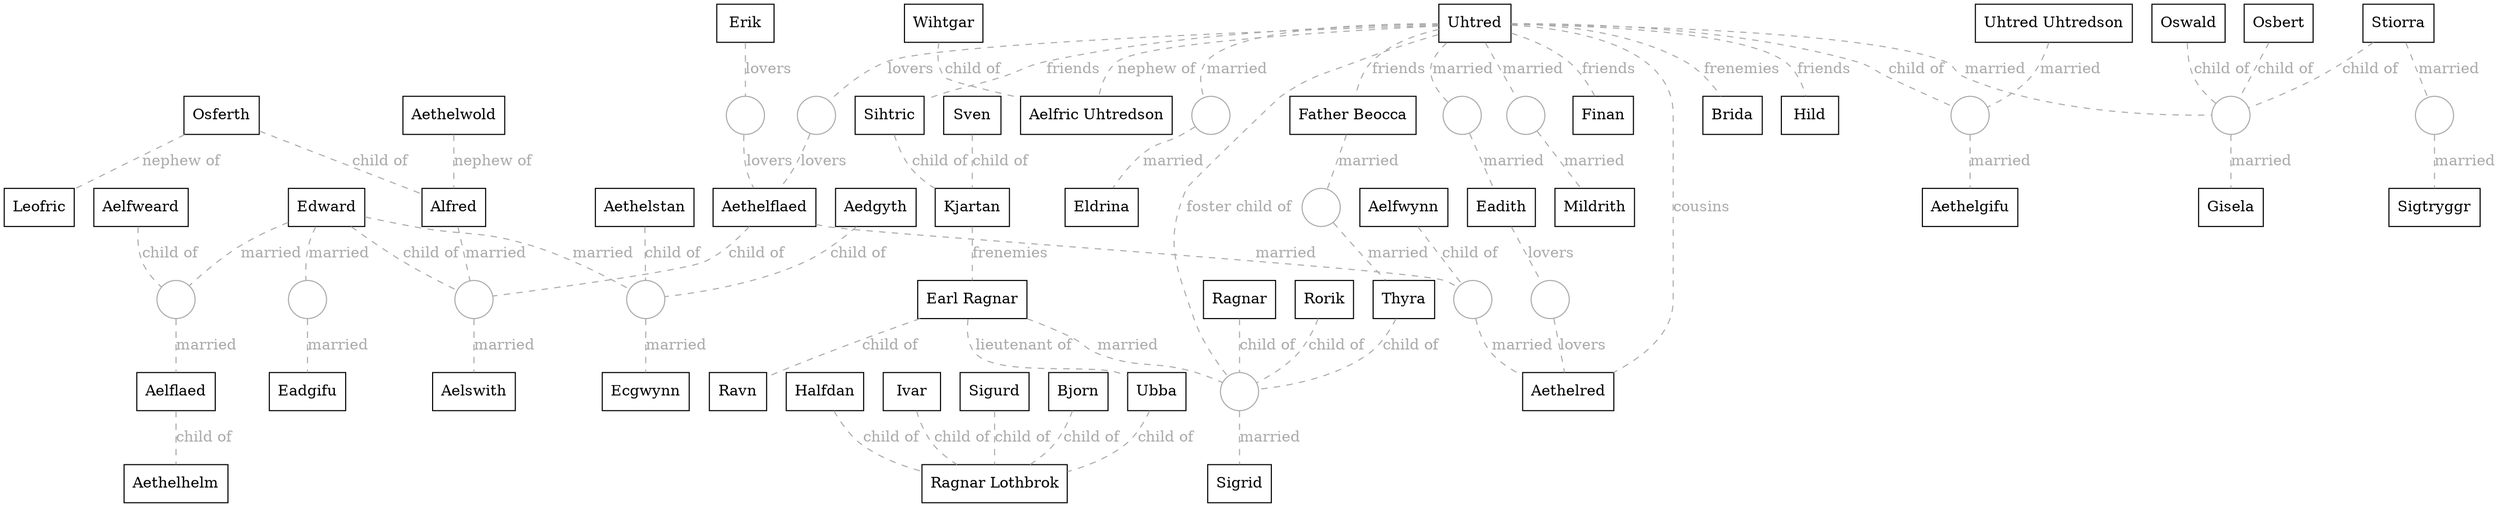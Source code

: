 digraph {
  // Global properties ////////////////////
  edge [dir=none, color="#AAAAAA", arrowhead="none"]
  compound=true

  // Characters ///////////////////////////
  subgraph Males {
    node [color="black", fillcolor="lightblue", shape="box"]
    Alfred
    Aethelred
    Uhtred
    Ravn
    RagnarSr [label="Earl Ragnar"]
    Ragnar
    RagnarLoth [label="Ragnar Lothbrok"]
    Ivar
    Ubba
    Bjorn
    Sigurd
    Halfdan
    Rorik
    Edward
    Osferth
    UhtredSr [label="Uhtred Uhtredson"]
    Oswald
    Beocca [label="Father Beocca"]
    Sigtryggr
    Finan
    Sihtric
    Leofric
    Aelfric [label="Aelfric Uhtredson"]
    Wihtgar
    Aelfweard
    Aethelhelm
    Aethelwold
    Erik
    Aethelstan
    Osbert
    Kjartan
    Sven
  }
  subgraph Females {
    node [color="black", fillcolor="pink", shape="box"]
    Aelswith
    Aelfwynn
    Brida
    Thyra
    Sigrid
    Aethelflaed
    Aethelgifu
    Mildrith
    Gisela
    Eadith
    Eldrina
    Stiorra
    Hild
    Aelflaed
    Ecgwynn
    Aedgyth
    Eadgifu
  }

  // Married //////////////////////////////
  edge [dir=none, color="#AAAAAA", arrowhead="none", label="married" style="dashed", fontcolor="#AAAAAA"]
  node [color="#AAAAAA", fillcolor="transparent" shape="circle" label=""]
  UhtredSr -> mar1 -> Aethelgifu
  RagnarSr -> mar2 -> Sigrid
  Uhtred -> mar3 -> Eldrina
  Uhtred -> mar4 -> Eadith
  Uhtred -> mar5 -> Gisela
  Uhtred -> mar6 -> Mildrith
  Aethelflaed -> mar7 -> Aethelred
  Alfred -> mar8 -> Aelswith
  Stiorra -> mar9 -> Sigtryggr
  Edward -> mar10 -> Aelflaed
  Edward -> mar11 -> Ecgwynn
  Edward -> mar12 -> Eadgifu
  Beocca -> mar13 -> Thyra

  // Lovers ///////////////////////////////
  edge [dir=none, color="#AAAAAA", arrowhead="none", label="lovers" style="dashed", fontcolor="#AAAAAA"]
  node [color="#AAAAAA", fillcolor="transparent" shape="circle" label=""]
  Uhtred -> lov1 -> Aethelflaed
  Eadith -> lov2 -> Aethelred
  Erik -> lov3 -> Aethelflaed

  // Child Of /////////////////////////////
  edge [dir=forward, color="#AAAAAA", arrowhead="none", label="child of", fontcolor="#AAAAAA"]
  Uhtred -> mar1
  Ragnar -> mar2
  Rorik -> mar2
  Thyra -> mar2
  Oswald -> mar5
  Stiorra -> mar5
  Osbert -> mar5
  Aelfwynn -> mar7
  Edward -> mar8
  Aethelflaed -> mar8
  Aelfweard -> mar10
  Aethelstan -> mar11
  Aedgyth -> mar11
  Osferth -> Alfred
  RagnarSr -> Ravn
  Wihtgar -> Aelfric
  Aelflaed -> Aethelhelm
  Ivar -> RagnarLoth
  Ubba -> RagnarLoth
  Bjorn -> RagnarLoth
  Sigurd -> RagnarLoth
  Halfdan -> RagnarLoth
  Sven -> Kjartan
  Sihtric -> Kjartan

  // Foster Child Of //////////////////////
  edge [dir=forward, color="#AAAAAA", arrowhead="none", label="foster child of", fontcolor="#AAAAAA"]
  Uhtred -> mar2

  // Lieutenant Of ////////////////////////
  edge [dir=forward, color="#AAAAAA", arrowhead="none", label="lieutenant of", fontcolor="#AAAAAA"]
  RagnarSr -> Ubba

  // Nephew Of ////////////////////////////
  edge [dir=forward, color="#AAAAAA", arrowhead="none", label="nephew of", fontcolor="#AAAAAA"]
  Osferth -> Leofric
  Uhtred -> Aelfric
  Aethelwold -> Alfred

  // Cousins //////////////////////////////
  edge [dir=none, color="#AAAAAA", arrowhead="none", label="cousins", fontcolor="#AAAAAA"]
  Uhtred -> Aethelred

  // Friends //////////////////////////////
  edge [dir=none, color="#AAAAAA", arrowhead="none", label="friends", fontcolor="#AAAAAA"]
  Uhtred -> Beocca
  Uhtred -> Finan
  Uhtred -> Sihtric
  Uhtred -> Hild

  // Frenemies ////////////////////////////
  edge [dir=none, color="#AAAAAA", arrowhead="none", label="frenemies", fontcolor="#AAAAAA"]
  Uhtred -> Brida
  Kjartan -> RagnarSr
}
